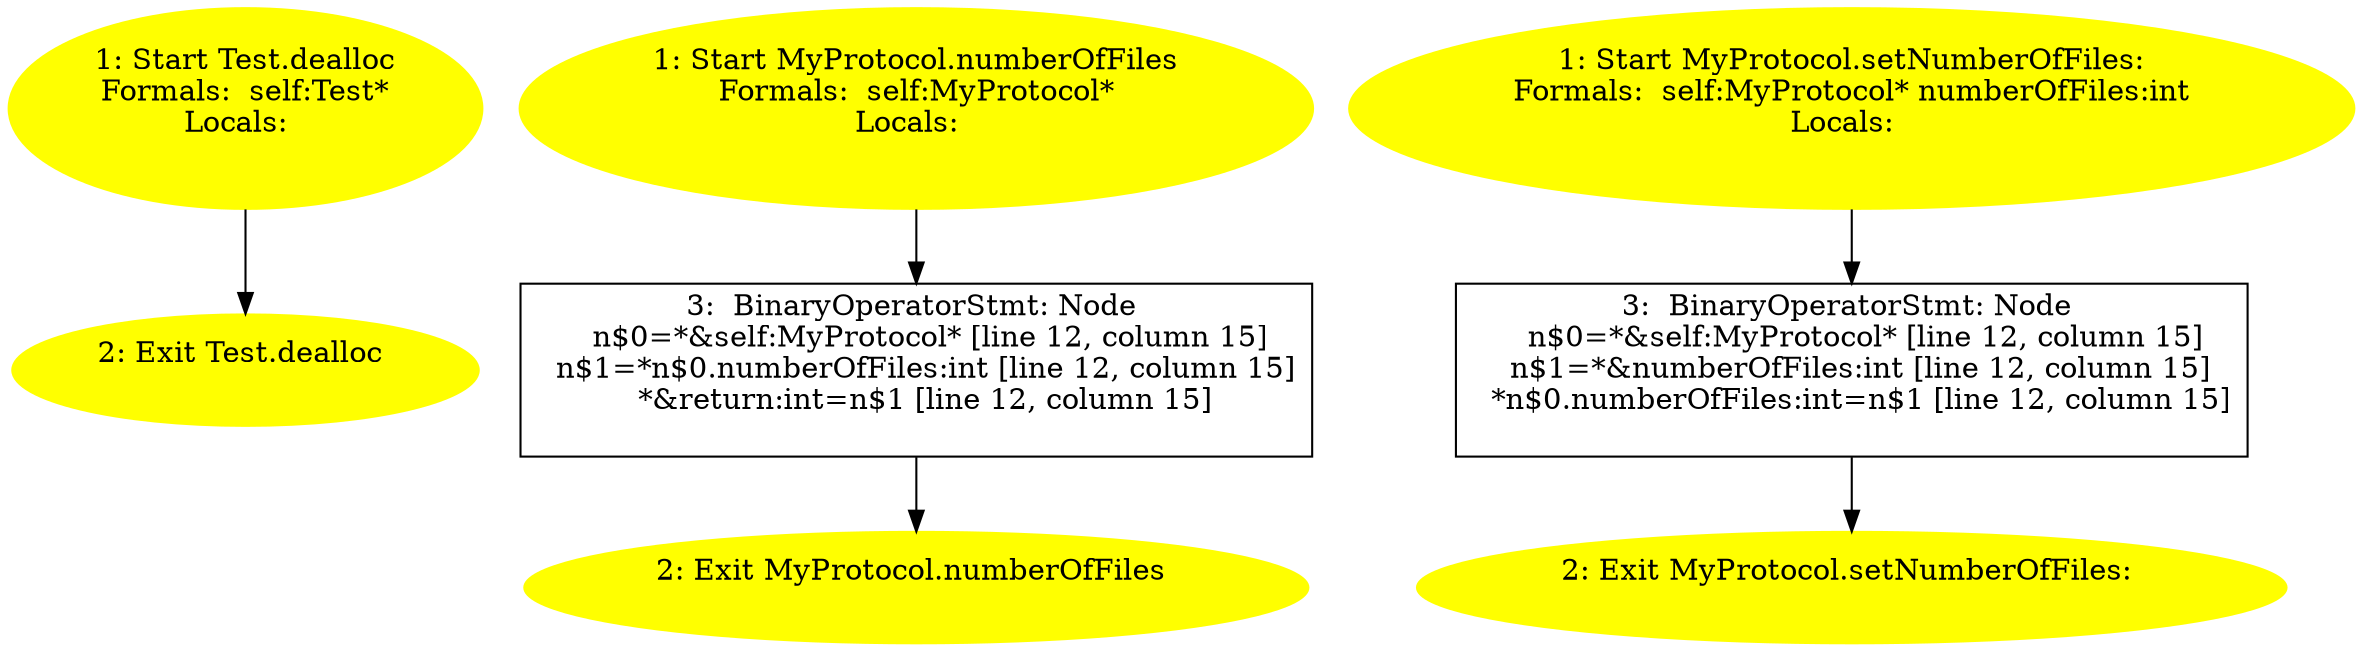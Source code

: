 /* @generated */
digraph cfg {
"dealloc#Test#[instance].13d2b3cd0029963a_1" [label="1: Start Test.dealloc\nFormals:  self:Test*\nLocals:  \n  " color=yellow style=filled]
	

	 "dealloc#Test#[instance].13d2b3cd0029963a_1" -> "dealloc#Test#[instance].13d2b3cd0029963a_2" ;
"dealloc#Test#[instance].13d2b3cd0029963a_2" [label="2: Exit Test.dealloc \n  " color=yellow style=filled]
	

"numberOfFiles#MyProtocol#[instanc.73af22ab7b312683_1" [label="1: Start MyProtocol.numberOfFiles\nFormals:  self:MyProtocol*\nLocals:  \n  " color=yellow style=filled]
	

	 "numberOfFiles#MyProtocol#[instanc.73af22ab7b312683_1" -> "numberOfFiles#MyProtocol#[instanc.73af22ab7b312683_3" ;
"numberOfFiles#MyProtocol#[instanc.73af22ab7b312683_2" [label="2: Exit MyProtocol.numberOfFiles \n  " color=yellow style=filled]
	

"numberOfFiles#MyProtocol#[instanc.73af22ab7b312683_3" [label="3:  BinaryOperatorStmt: Node \n   n$0=*&self:MyProtocol* [line 12, column 15]\n  n$1=*n$0.numberOfFiles:int [line 12, column 15]\n  *&return:int=n$1 [line 12, column 15]\n " shape="box"]
	

	 "numberOfFiles#MyProtocol#[instanc.73af22ab7b312683_3" -> "numberOfFiles#MyProtocol#[instanc.73af22ab7b312683_2" ;
"setNumberOfFiles:#MyProtocol#[ins.0f8e8004df25473c_1" [label="1: Start MyProtocol.setNumberOfFiles:\nFormals:  self:MyProtocol* numberOfFiles:int\nLocals:  \n  " color=yellow style=filled]
	

	 "setNumberOfFiles:#MyProtocol#[ins.0f8e8004df25473c_1" -> "setNumberOfFiles:#MyProtocol#[ins.0f8e8004df25473c_3" ;
"setNumberOfFiles:#MyProtocol#[ins.0f8e8004df25473c_2" [label="2: Exit MyProtocol.setNumberOfFiles: \n  " color=yellow style=filled]
	

"setNumberOfFiles:#MyProtocol#[ins.0f8e8004df25473c_3" [label="3:  BinaryOperatorStmt: Node \n   n$0=*&self:MyProtocol* [line 12, column 15]\n  n$1=*&numberOfFiles:int [line 12, column 15]\n  *n$0.numberOfFiles:int=n$1 [line 12, column 15]\n " shape="box"]
	

	 "setNumberOfFiles:#MyProtocol#[ins.0f8e8004df25473c_3" -> "setNumberOfFiles:#MyProtocol#[ins.0f8e8004df25473c_2" ;
}
